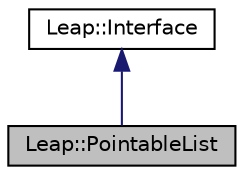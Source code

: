 digraph "Leap::PointableList"
{
  edge [fontname="Helvetica",fontsize="10",labelfontname="Helvetica",labelfontsize="10"];
  node [fontname="Helvetica",fontsize="10",shape=record];
  Node0 [label="Leap::PointableList",height=0.2,width=0.4,color="black", fillcolor="grey75", style="filled", fontcolor="black"];
  Node1 -> Node0 [dir="back",color="midnightblue",fontsize="10",style="solid"];
  Node1 [label="Leap::Interface",height=0.2,width=0.4,color="black", fillcolor="white", style="filled",URL="$class_leap_1_1_interface.html"];
}
